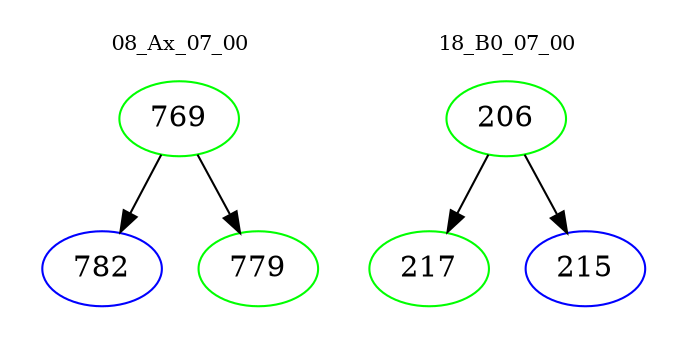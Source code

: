 digraph{
subgraph cluster_0 {
color = white
label = "08_Ax_07_00";
fontsize=10;
T0_769 [label="769", color="green"]
T0_769 -> T0_782 [color="black"]
T0_782 [label="782", color="blue"]
T0_769 -> T0_779 [color="black"]
T0_779 [label="779", color="green"]
}
subgraph cluster_1 {
color = white
label = "18_B0_07_00";
fontsize=10;
T1_206 [label="206", color="green"]
T1_206 -> T1_217 [color="black"]
T1_217 [label="217", color="green"]
T1_206 -> T1_215 [color="black"]
T1_215 [label="215", color="blue"]
}
}
